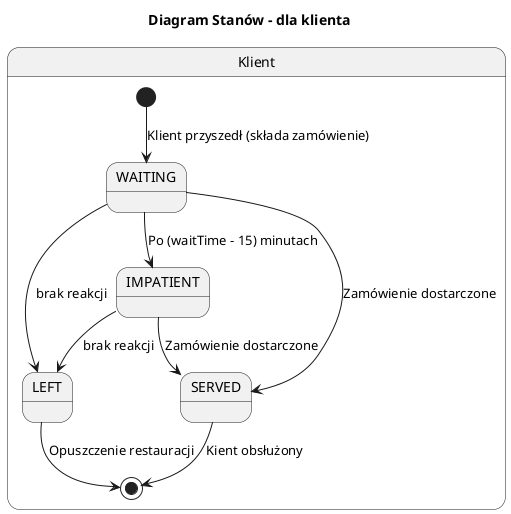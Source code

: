 
@startuml
title Diagram Stanów - dla klienta
skinparam monochrome true
skinparam shadowing false
skinparam defaultFontName Arial

state "Klient" as ClientLifeCycle {
    [*] --> WAITING : Klient przyszedł (składa zamówienie)

    WAITING --> IMPATIENT : Po (waitTime - 15) minutach

    IMPATIENT --> LEFT : brak reakcji
    WAITING --> LEFT : brak reakcji

    WAITING --> SERVED : Zamówienie dostarczone
    IMPATIENT --> SERVED : Zamówienie dostarczone

    SERVED --> [*] : Kient obsłużony
    LEFT --> [*] : Opuszczenie restauracji
}
@enduml

@startuml
title Diagram Stanów - dla zamówienia
skinparam monochrome true
skinparam shadowing false
skinparam defaultFontName Arial

state "Zamówienie" as OrderLifeCycle {
    [*] --> PENDING : Złożono zamówienie

    PENDING --> IN_PROGRESS : Zamówienie zostało przekierowane do kucharza

    IN_PROGRESS --> READY : Zamówienie gotowe
    IN_PROGRESS --> CANCELLED : Klient wyszedł

    READY --> [*] : Zamówienie dostarczone
    CANCELLED --> [*] : Zamówienie anulowane
}
@enduml